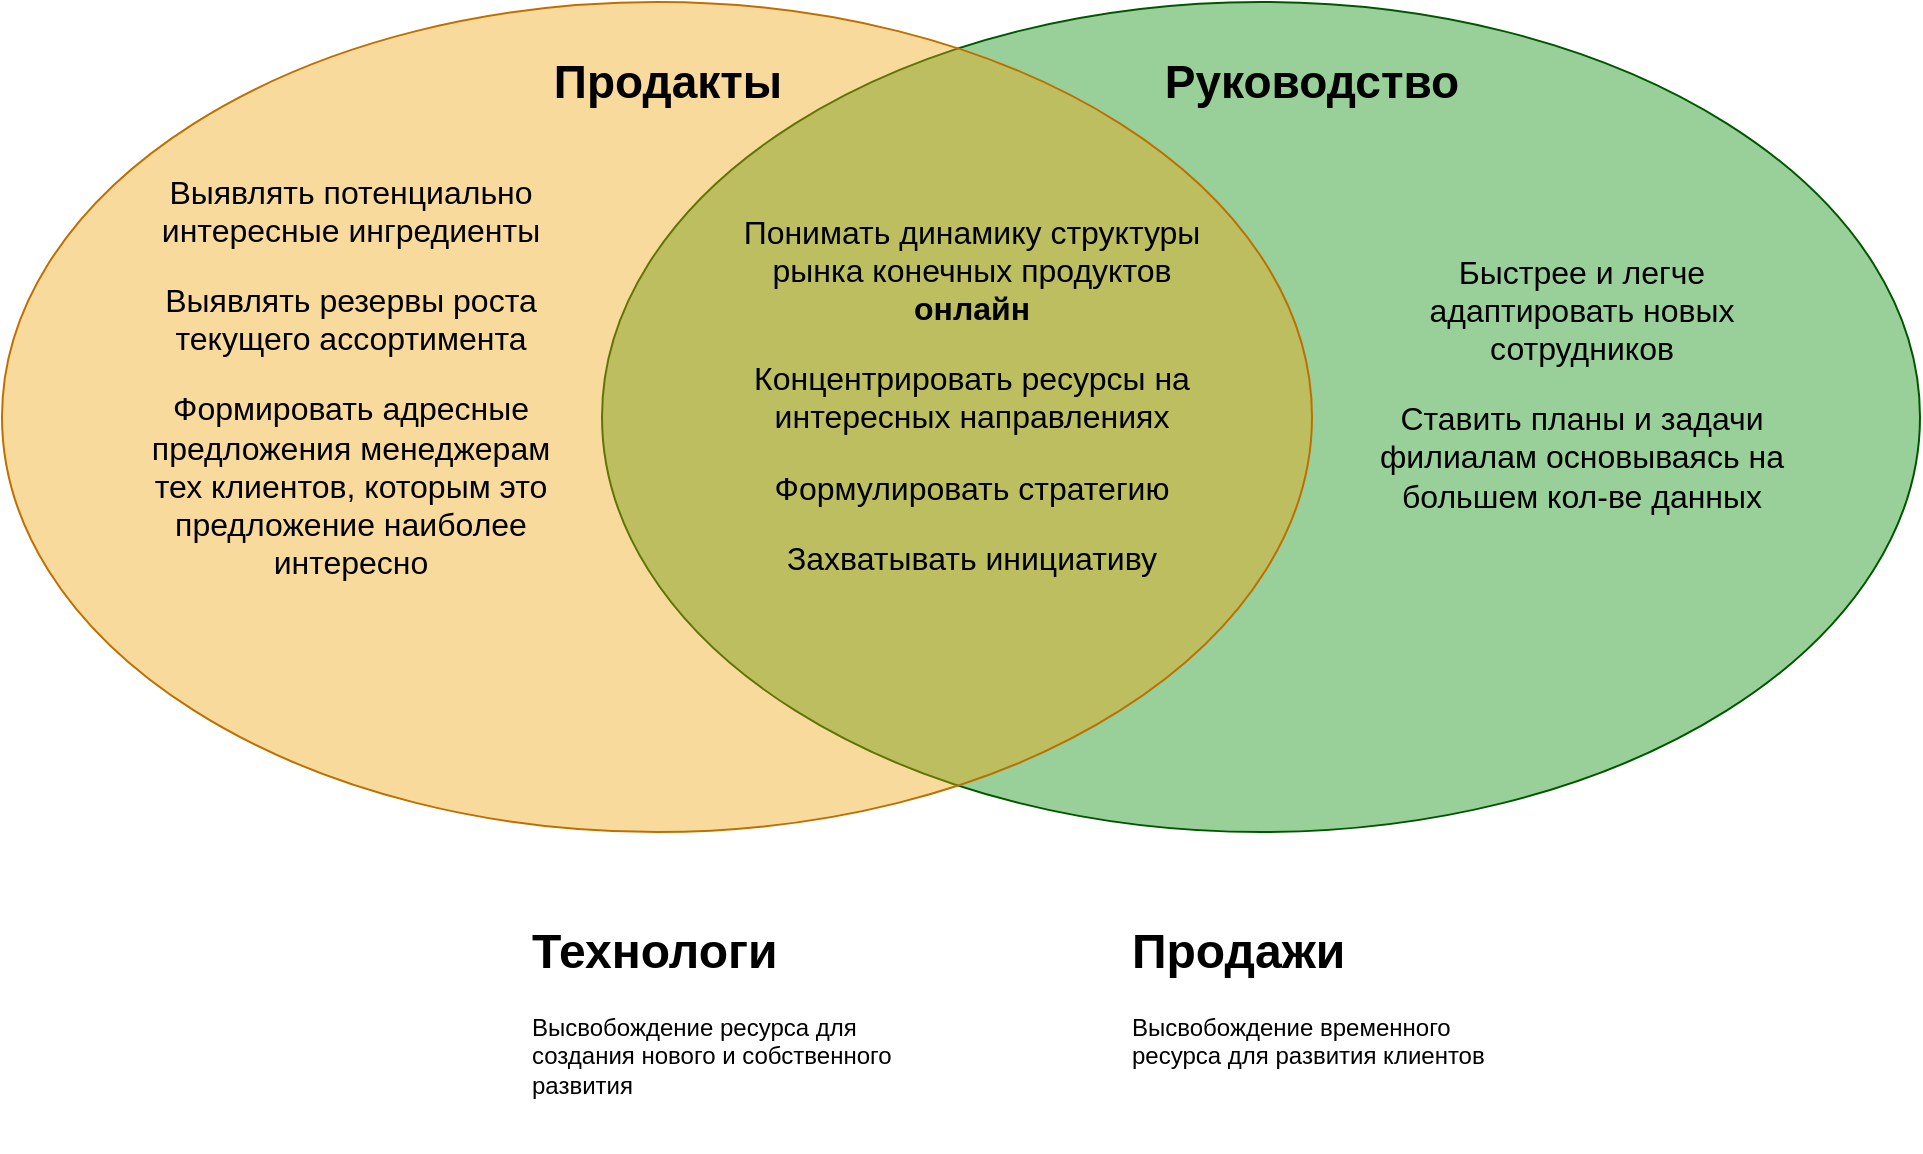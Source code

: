 <mxfile version="13.9.2" type="github">
  <diagram id="3228e29e-7158-1315-38df-8450db1d8a1d" name="Page-1">
    <mxGraphModel dx="1422" dy="705" grid="1" gridSize="10" guides="1" tooltips="1" connect="1" arrows="1" fold="1" page="1" pageScale="1" pageWidth="1169" pageHeight="827" background="#ffffff" math="0" shadow="0">
      <root>
        <mxCell id="0" />
        <mxCell id="1" parent="0" />
        <mxCell id="dI4qYqqZvMvF2SmlzUJT-21598" value="" style="ellipse;whiteSpace=wrap;html=1;fillColor=#008a00;strokeColor=#005700;fontColor=#ffffff;fillOpacity=40;" vertex="1" parent="1">
          <mxGeometry x="510" y="265" width="659" height="415" as="geometry" />
        </mxCell>
        <mxCell id="dI4qYqqZvMvF2SmlzUJT-21592" value="&lt;h1&gt;Технологи&lt;/h1&gt;&lt;p&gt;Высвобождение ресурса для создания нового и собственного развития&lt;/p&gt;" style="text;html=1;strokeColor=none;fillColor=none;spacing=5;spacingTop=-20;whiteSpace=wrap;overflow=hidden;rounded=0;" vertex="1" parent="1">
          <mxGeometry x="470" y="720" width="190" height="120" as="geometry" />
        </mxCell>
        <mxCell id="dI4qYqqZvMvF2SmlzUJT-21593" value="&lt;h1&gt;Продажи&lt;/h1&gt;&lt;p&gt;Высвобождение временного ресурса для развития клиентов&lt;/p&gt;" style="text;html=1;strokeColor=none;fillColor=none;spacing=5;spacingTop=-20;whiteSpace=wrap;overflow=hidden;rounded=0;" vertex="1" parent="1">
          <mxGeometry x="770" y="720" width="190" height="120" as="geometry" />
        </mxCell>
        <mxCell id="dI4qYqqZvMvF2SmlzUJT-21594" value="&lt;h1 style=&quot;font-size: 16px&quot;&gt;&lt;span style=&quot;font-weight: normal&quot;&gt;Быстрее и легче адаптировать новых сотрудников&lt;/span&gt;&lt;br&gt;&lt;/h1&gt;&lt;p style=&quot;font-size: 16px&quot;&gt;Ставить планы и задачи филиалам основываясь на большем кол-ве данных&lt;/p&gt;&lt;p style=&quot;font-size: 16px&quot;&gt;&lt;br style=&quot;font-size: 16px&quot;&gt;&lt;/p&gt;&lt;p style=&quot;font-size: 16px&quot;&gt;&lt;br style=&quot;font-size: 16px&quot;&gt;&lt;/p&gt;" style="text;html=1;strokeColor=none;fillColor=none;spacing=5;spacingTop=-20;whiteSpace=wrap;overflow=hidden;rounded=0;fontSize=16;align=center;" vertex="1" parent="1">
          <mxGeometry x="890" y="390" width="220" height="132.5" as="geometry" />
        </mxCell>
        <mxCell id="dI4qYqqZvMvF2SmlzUJT-21597" value="" style="ellipse;whiteSpace=wrap;html=1;fillColor=#f0a30a;strokeColor=#BD7000;fillOpacity=40;fontColor=#ffffff;" vertex="1" parent="1">
          <mxGeometry x="210" y="265" width="655" height="415" as="geometry" />
        </mxCell>
        <mxCell id="dI4qYqqZvMvF2SmlzUJT-21595" value="&lt;h1 style=&quot;font-size: 16px&quot;&gt;&lt;span style=&quot;font-weight: normal&quot;&gt;Понимать динамику структуры рынка конечных продуктов &lt;/span&gt;онлайн&lt;br&gt;&lt;/h1&gt;&lt;p style=&quot;font-size: 16px&quot;&gt;Концентрировать ресурсы на интересных направлениях&lt;/p&gt;&lt;p style=&quot;font-size: 16px&quot;&gt;Формулировать стратегию&lt;/p&gt;&lt;p style=&quot;font-size: 16px&quot;&gt;Захватывать инициативу&lt;/p&gt;&lt;p style=&quot;font-size: 16px&quot;&gt;&lt;br style=&quot;font-size: 16px&quot;&gt;&lt;/p&gt;&lt;p style=&quot;font-size: 16px&quot;&gt;&lt;br style=&quot;font-size: 16px&quot;&gt;&lt;/p&gt;&lt;p style=&quot;font-size: 16px&quot;&gt;&lt;br style=&quot;font-size: 16px&quot;&gt;&lt;/p&gt;&lt;p style=&quot;font-size: 16px&quot;&gt;&lt;br style=&quot;font-size: 16px&quot;&gt;&lt;/p&gt;&lt;p style=&quot;font-size: 16px&quot;&gt;&lt;br style=&quot;font-size: 16px&quot;&gt;&lt;/p&gt;" style="text;html=1;strokeColor=none;fillColor=none;spacing=5;spacingTop=-20;whiteSpace=wrap;overflow=hidden;rounded=0;fontSize=16;align=center;fontFamily=Helvetica;" vertex="1" parent="1">
          <mxGeometry x="570" y="370" width="250" height="200" as="geometry" />
        </mxCell>
        <mxCell id="dI4qYqqZvMvF2SmlzUJT-21600" value="&lt;h1 style=&quot;font-size: 16px&quot;&gt;&lt;span style=&quot;font-size: 16px ; font-weight: normal&quot;&gt;Выявлять потенциально интересные ингредиенты&lt;/span&gt;&lt;br style=&quot;font-size: 16px&quot;&gt;&lt;/h1&gt;&lt;p style=&quot;font-size: 16px&quot;&gt;Выявлять резервы роста текущего ассортимента&lt;/p&gt;&lt;p style=&quot;font-size: 16px&quot;&gt;Формировать адресные предложения менеджерам тех клиентов, которым это предложение наиболее интересно&lt;/p&gt;" style="text;html=1;strokeColor=none;fillColor=none;spacing=5;spacingTop=-20;whiteSpace=wrap;overflow=hidden;rounded=0;fontSize=16;align=center;" vertex="1" parent="1">
          <mxGeometry x="270" y="350" width="229" height="212.5" as="geometry" />
        </mxCell>
        <mxCell id="dI4qYqqZvMvF2SmlzUJT-21602" value="Продакты" style="text;html=1;strokeColor=none;fillColor=none;align=center;verticalAlign=middle;whiteSpace=wrap;rounded=0;labelBackgroundColor=none;fontFamily=Helvetica;fontSize=23;fontStyle=1;rotation=0;" vertex="1" parent="1">
          <mxGeometry x="477.5" y="280" width="130" height="50" as="geometry" />
        </mxCell>
        <mxCell id="dI4qYqqZvMvF2SmlzUJT-21603" value="Руководство" style="text;html=1;strokeColor=none;fillColor=none;align=center;verticalAlign=middle;whiteSpace=wrap;rounded=0;labelBackgroundColor=none;fontFamily=Helvetica;fontSize=23;fontStyle=1;rotation=0;" vertex="1" parent="1">
          <mxGeometry x="800" y="280" width="130" height="50" as="geometry" />
        </mxCell>
      </root>
    </mxGraphModel>
  </diagram>
</mxfile>
